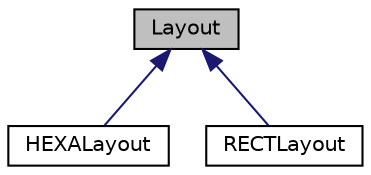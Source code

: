digraph "Layout"
{
  edge [fontname="Helvetica",fontsize="10",labelfontname="Helvetica",labelfontsize="10"];
  node [fontname="Helvetica",fontsize="10",shape=record];
  Node0 [label="Layout",height=0.2,width=0.4,color="black", fillcolor="grey75", style="filled", fontcolor="black"];
  Node0 -> Node1 [dir="back",color="midnightblue",fontsize="10",style="solid",fontname="Helvetica"];
  Node1 [label="HEXALayout",height=0.2,width=0.4,color="black", fillcolor="white", style="filled",URL="$classHEXALayout.html"];
  Node0 -> Node2 [dir="back",color="midnightblue",fontsize="10",style="solid",fontname="Helvetica"];
  Node2 [label="RECTLayout",height=0.2,width=0.4,color="black", fillcolor="white", style="filled",URL="$classRECTLayout.html"];
}
